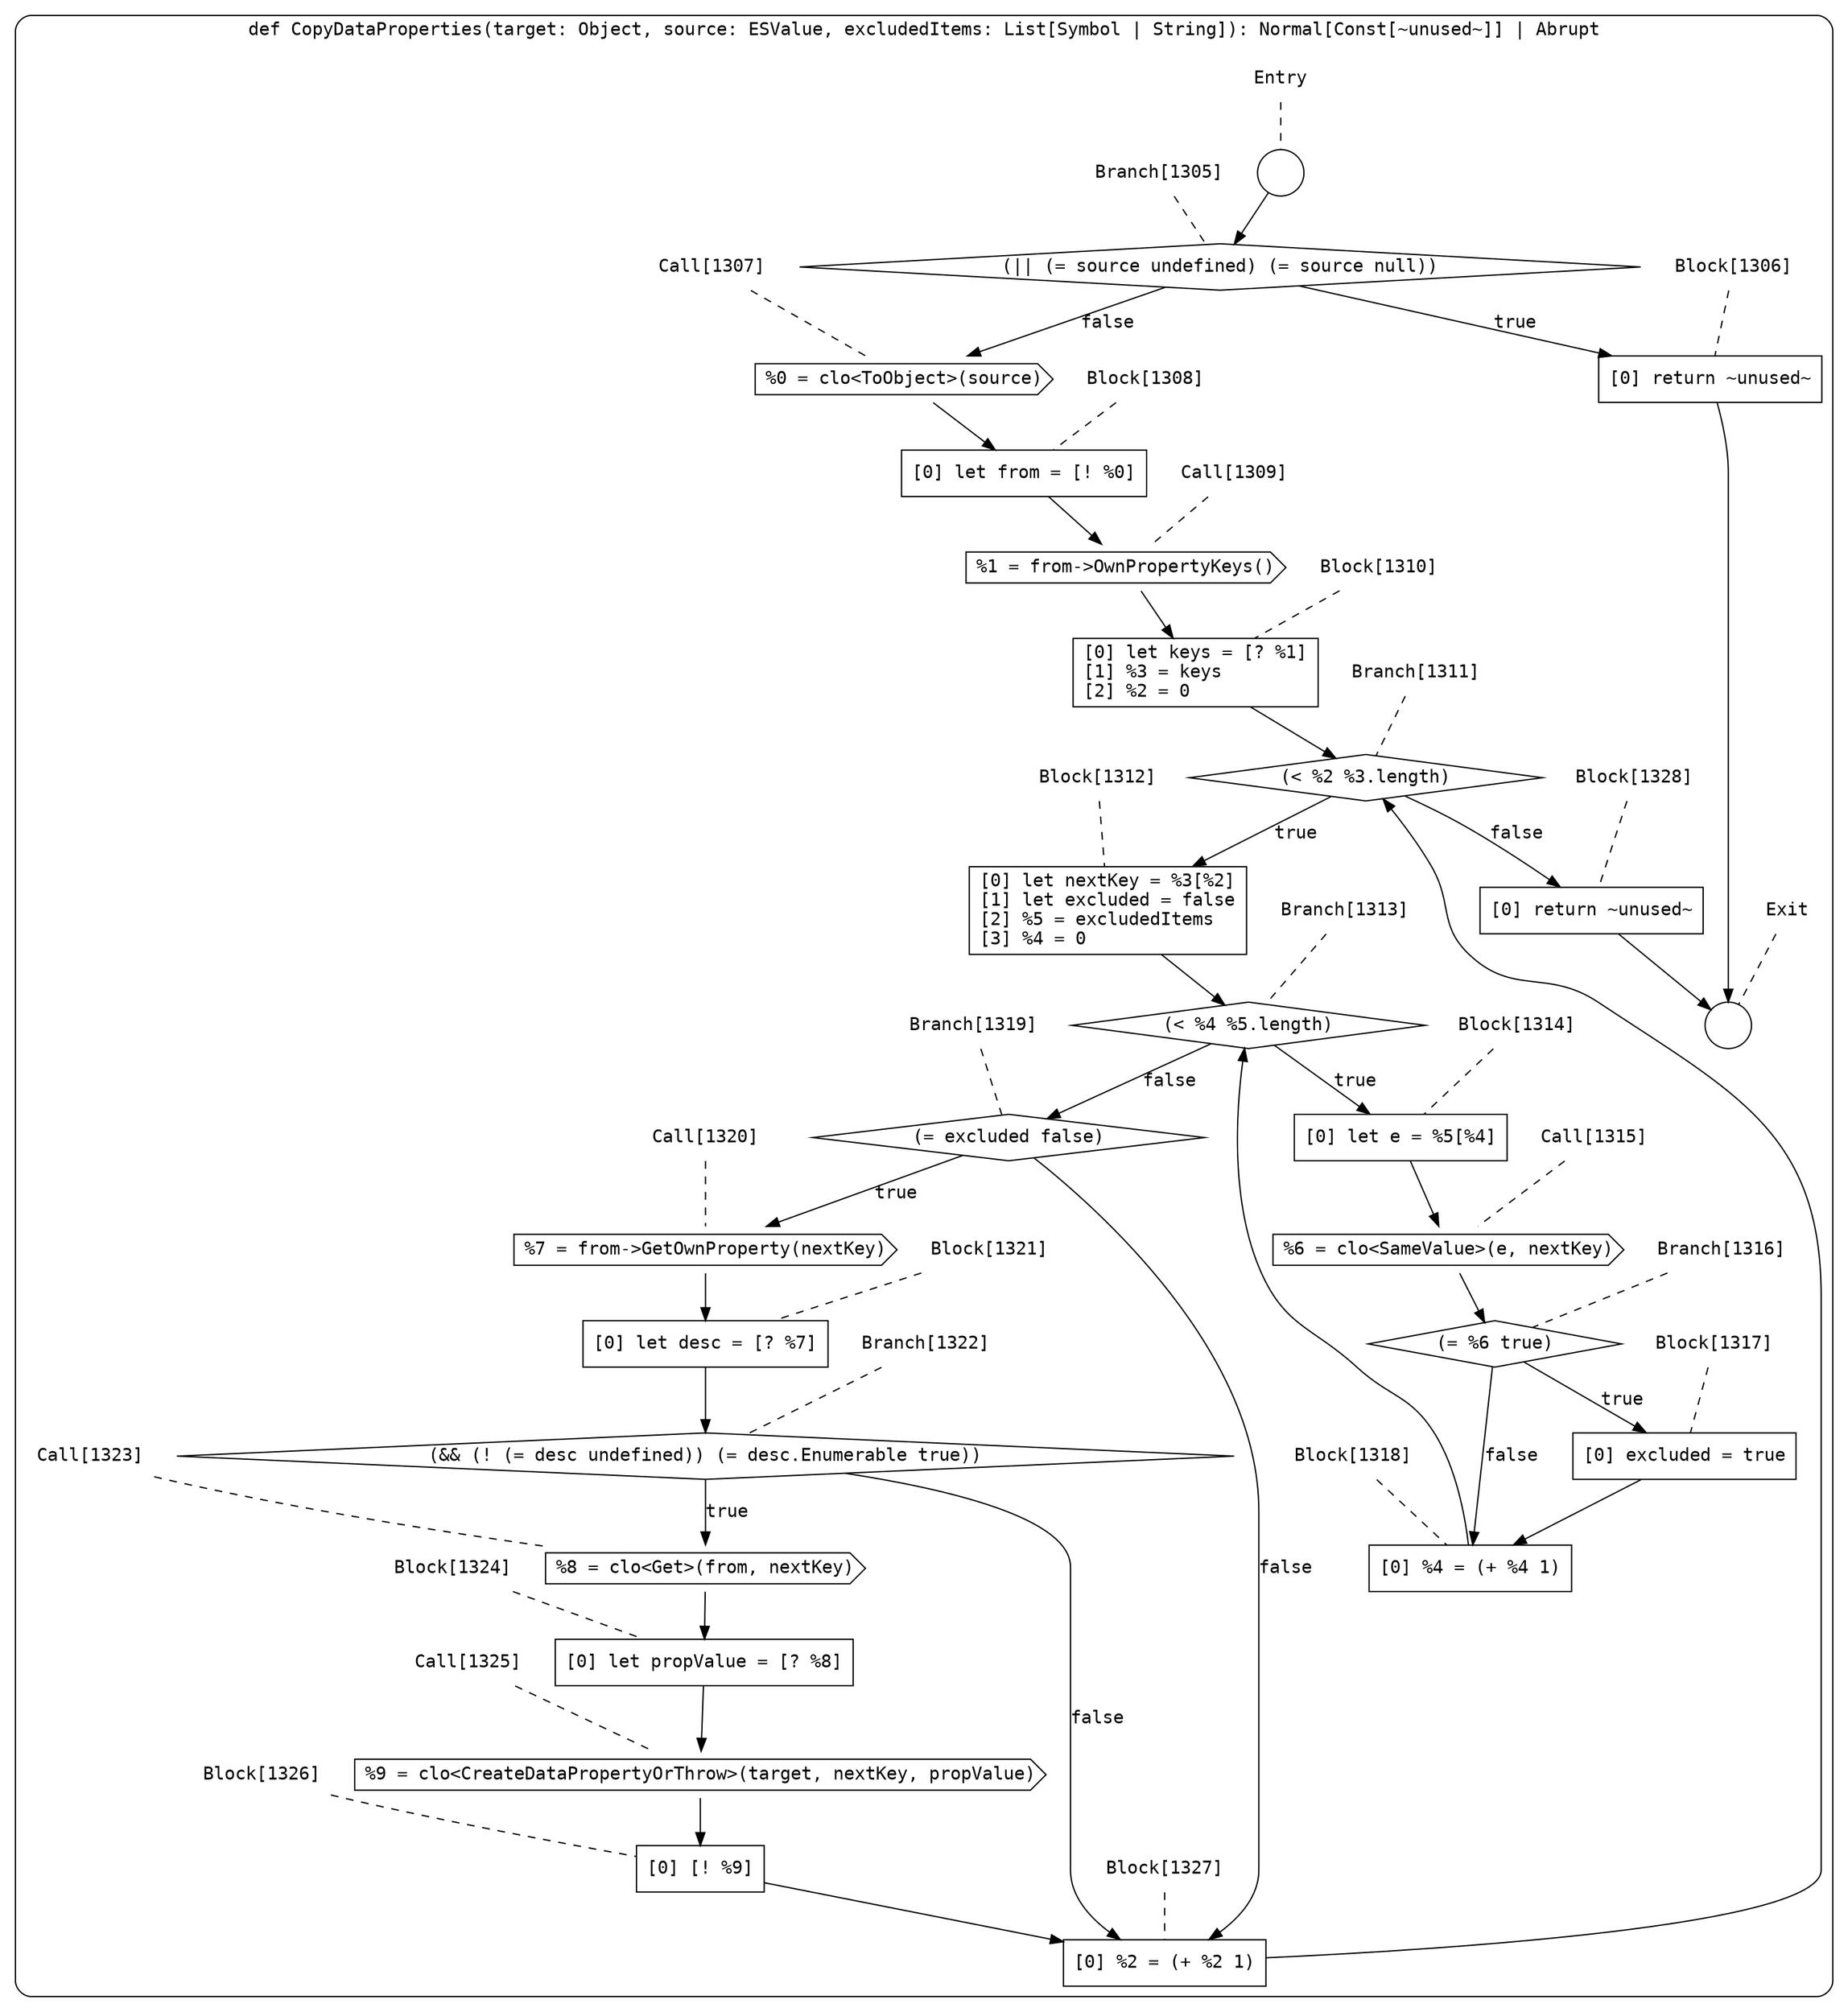 digraph {
  graph [fontname = "Consolas"]
  node [fontname = "Consolas"]
  edge [fontname = "Consolas"]
  subgraph cluster154 {
    label = "def CopyDataProperties(target: Object, source: ESValue, excludedItems: List[Symbol | String]): Normal[Const[~unused~]] | Abrupt"
    style = rounded
    cluster154_entry_name [shape=none, label=<<font color="black">Entry</font>>]
    cluster154_entry_name -> cluster154_entry [arrowhead=none, color="black", style=dashed]
    cluster154_entry [shape=circle label=" " color="black" fillcolor="white" style=filled]
    cluster154_entry -> node1305 [color="black"]
    cluster154_exit_name [shape=none, label=<<font color="black">Exit</font>>]
    cluster154_exit_name -> cluster154_exit [arrowhead=none, color="black", style=dashed]
    cluster154_exit [shape=circle label=" " color="black" fillcolor="white" style=filled]
    node1305_name [shape=none, label=<<font color="black">Branch[1305]</font>>]
    node1305_name -> node1305 [arrowhead=none, color="black", style=dashed]
    node1305 [shape=diamond, label=<<font color="black">(|| (= source undefined) (= source null))</font>> color="black" fillcolor="white", style=filled]
    node1305 -> node1306 [label=<<font color="black">true</font>> color="black"]
    node1305 -> node1307 [label=<<font color="black">false</font>> color="black"]
    node1306_name [shape=none, label=<<font color="black">Block[1306]</font>>]
    node1306_name -> node1306 [arrowhead=none, color="black", style=dashed]
    node1306 [shape=box, label=<<font color="black">[0] return ~unused~<BR ALIGN="LEFT"/></font>> color="black" fillcolor="white", style=filled]
    node1306 -> cluster154_exit [color="black"]
    node1307_name [shape=none, label=<<font color="black">Call[1307]</font>>]
    node1307_name -> node1307 [arrowhead=none, color="black", style=dashed]
    node1307 [shape=cds, label=<<font color="black">%0 = clo&lt;ToObject&gt;(source)</font>> color="black" fillcolor="white", style=filled]
    node1307 -> node1308 [color="black"]
    node1308_name [shape=none, label=<<font color="black">Block[1308]</font>>]
    node1308_name -> node1308 [arrowhead=none, color="black", style=dashed]
    node1308 [shape=box, label=<<font color="black">[0] let from = [! %0]<BR ALIGN="LEFT"/></font>> color="black" fillcolor="white", style=filled]
    node1308 -> node1309 [color="black"]
    node1309_name [shape=none, label=<<font color="black">Call[1309]</font>>]
    node1309_name -> node1309 [arrowhead=none, color="black", style=dashed]
    node1309 [shape=cds, label=<<font color="black">%1 = from-&gt;OwnPropertyKeys()</font>> color="black" fillcolor="white", style=filled]
    node1309 -> node1310 [color="black"]
    node1310_name [shape=none, label=<<font color="black">Block[1310]</font>>]
    node1310_name -> node1310 [arrowhead=none, color="black", style=dashed]
    node1310 [shape=box, label=<<font color="black">[0] let keys = [? %1]<BR ALIGN="LEFT"/>[1] %3 = keys<BR ALIGN="LEFT"/>[2] %2 = 0<BR ALIGN="LEFT"/></font>> color="black" fillcolor="white", style=filled]
    node1310 -> node1311 [color="black"]
    node1311_name [shape=none, label=<<font color="black">Branch[1311]</font>>]
    node1311_name -> node1311 [arrowhead=none, color="black", style=dashed]
    node1311 [shape=diamond, label=<<font color="black">(&lt; %2 %3.length)</font>> color="black" fillcolor="white", style=filled]
    node1311 -> node1312 [label=<<font color="black">true</font>> color="black"]
    node1311 -> node1328 [label=<<font color="black">false</font>> color="black"]
    node1312_name [shape=none, label=<<font color="black">Block[1312]</font>>]
    node1312_name -> node1312 [arrowhead=none, color="black", style=dashed]
    node1312 [shape=box, label=<<font color="black">[0] let nextKey = %3[%2]<BR ALIGN="LEFT"/>[1] let excluded = false<BR ALIGN="LEFT"/>[2] %5 = excludedItems<BR ALIGN="LEFT"/>[3] %4 = 0<BR ALIGN="LEFT"/></font>> color="black" fillcolor="white", style=filled]
    node1312 -> node1313 [color="black"]
    node1328_name [shape=none, label=<<font color="black">Block[1328]</font>>]
    node1328_name -> node1328 [arrowhead=none, color="black", style=dashed]
    node1328 [shape=box, label=<<font color="black">[0] return ~unused~<BR ALIGN="LEFT"/></font>> color="black" fillcolor="white", style=filled]
    node1328 -> cluster154_exit [color="black"]
    node1313_name [shape=none, label=<<font color="black">Branch[1313]</font>>]
    node1313_name -> node1313 [arrowhead=none, color="black", style=dashed]
    node1313 [shape=diamond, label=<<font color="black">(&lt; %4 %5.length)</font>> color="black" fillcolor="white", style=filled]
    node1313 -> node1314 [label=<<font color="black">true</font>> color="black"]
    node1313 -> node1319 [label=<<font color="black">false</font>> color="black"]
    node1314_name [shape=none, label=<<font color="black">Block[1314]</font>>]
    node1314_name -> node1314 [arrowhead=none, color="black", style=dashed]
    node1314 [shape=box, label=<<font color="black">[0] let e = %5[%4]<BR ALIGN="LEFT"/></font>> color="black" fillcolor="white", style=filled]
    node1314 -> node1315 [color="black"]
    node1319_name [shape=none, label=<<font color="black">Branch[1319]</font>>]
    node1319_name -> node1319 [arrowhead=none, color="black", style=dashed]
    node1319 [shape=diamond, label=<<font color="black">(= excluded false)</font>> color="black" fillcolor="white", style=filled]
    node1319 -> node1320 [label=<<font color="black">true</font>> color="black"]
    node1319 -> node1327 [label=<<font color="black">false</font>> color="black"]
    node1315_name [shape=none, label=<<font color="black">Call[1315]</font>>]
    node1315_name -> node1315 [arrowhead=none, color="black", style=dashed]
    node1315 [shape=cds, label=<<font color="black">%6 = clo&lt;SameValue&gt;(e, nextKey)</font>> color="black" fillcolor="white", style=filled]
    node1315 -> node1316 [color="black"]
    node1320_name [shape=none, label=<<font color="black">Call[1320]</font>>]
    node1320_name -> node1320 [arrowhead=none, color="black", style=dashed]
    node1320 [shape=cds, label=<<font color="black">%7 = from-&gt;GetOwnProperty(nextKey)</font>> color="black" fillcolor="white", style=filled]
    node1320 -> node1321 [color="black"]
    node1327_name [shape=none, label=<<font color="black">Block[1327]</font>>]
    node1327_name -> node1327 [arrowhead=none, color="black", style=dashed]
    node1327 [shape=box, label=<<font color="black">[0] %2 = (+ %2 1)<BR ALIGN="LEFT"/></font>> color="black" fillcolor="white", style=filled]
    node1327 -> node1311 [color="black"]
    node1316_name [shape=none, label=<<font color="black">Branch[1316]</font>>]
    node1316_name -> node1316 [arrowhead=none, color="black", style=dashed]
    node1316 [shape=diamond, label=<<font color="black">(= %6 true)</font>> color="black" fillcolor="white", style=filled]
    node1316 -> node1317 [label=<<font color="black">true</font>> color="black"]
    node1316 -> node1318 [label=<<font color="black">false</font>> color="black"]
    node1321_name [shape=none, label=<<font color="black">Block[1321]</font>>]
    node1321_name -> node1321 [arrowhead=none, color="black", style=dashed]
    node1321 [shape=box, label=<<font color="black">[0] let desc = [? %7]<BR ALIGN="LEFT"/></font>> color="black" fillcolor="white", style=filled]
    node1321 -> node1322 [color="black"]
    node1317_name [shape=none, label=<<font color="black">Block[1317]</font>>]
    node1317_name -> node1317 [arrowhead=none, color="black", style=dashed]
    node1317 [shape=box, label=<<font color="black">[0] excluded = true<BR ALIGN="LEFT"/></font>> color="black" fillcolor="white", style=filled]
    node1317 -> node1318 [color="black"]
    node1318_name [shape=none, label=<<font color="black">Block[1318]</font>>]
    node1318_name -> node1318 [arrowhead=none, color="black", style=dashed]
    node1318 [shape=box, label=<<font color="black">[0] %4 = (+ %4 1)<BR ALIGN="LEFT"/></font>> color="black" fillcolor="white", style=filled]
    node1318 -> node1313 [color="black"]
    node1322_name [shape=none, label=<<font color="black">Branch[1322]</font>>]
    node1322_name -> node1322 [arrowhead=none, color="black", style=dashed]
    node1322 [shape=diamond, label=<<font color="black">(&amp;&amp; (! (= desc undefined)) (= desc.Enumerable true))</font>> color="black" fillcolor="white", style=filled]
    node1322 -> node1323 [label=<<font color="black">true</font>> color="black"]
    node1322 -> node1327 [label=<<font color="black">false</font>> color="black"]
    node1323_name [shape=none, label=<<font color="black">Call[1323]</font>>]
    node1323_name -> node1323 [arrowhead=none, color="black", style=dashed]
    node1323 [shape=cds, label=<<font color="black">%8 = clo&lt;Get&gt;(from, nextKey)</font>> color="black" fillcolor="white", style=filled]
    node1323 -> node1324 [color="black"]
    node1324_name [shape=none, label=<<font color="black">Block[1324]</font>>]
    node1324_name -> node1324 [arrowhead=none, color="black", style=dashed]
    node1324 [shape=box, label=<<font color="black">[0] let propValue = [? %8]<BR ALIGN="LEFT"/></font>> color="black" fillcolor="white", style=filled]
    node1324 -> node1325 [color="black"]
    node1325_name [shape=none, label=<<font color="black">Call[1325]</font>>]
    node1325_name -> node1325 [arrowhead=none, color="black", style=dashed]
    node1325 [shape=cds, label=<<font color="black">%9 = clo&lt;CreateDataPropertyOrThrow&gt;(target, nextKey, propValue)</font>> color="black" fillcolor="white", style=filled]
    node1325 -> node1326 [color="black"]
    node1326_name [shape=none, label=<<font color="black">Block[1326]</font>>]
    node1326_name -> node1326 [arrowhead=none, color="black", style=dashed]
    node1326 [shape=box, label=<<font color="black">[0] [! %9]<BR ALIGN="LEFT"/></font>> color="black" fillcolor="white", style=filled]
    node1326 -> node1327 [color="black"]
  }
}